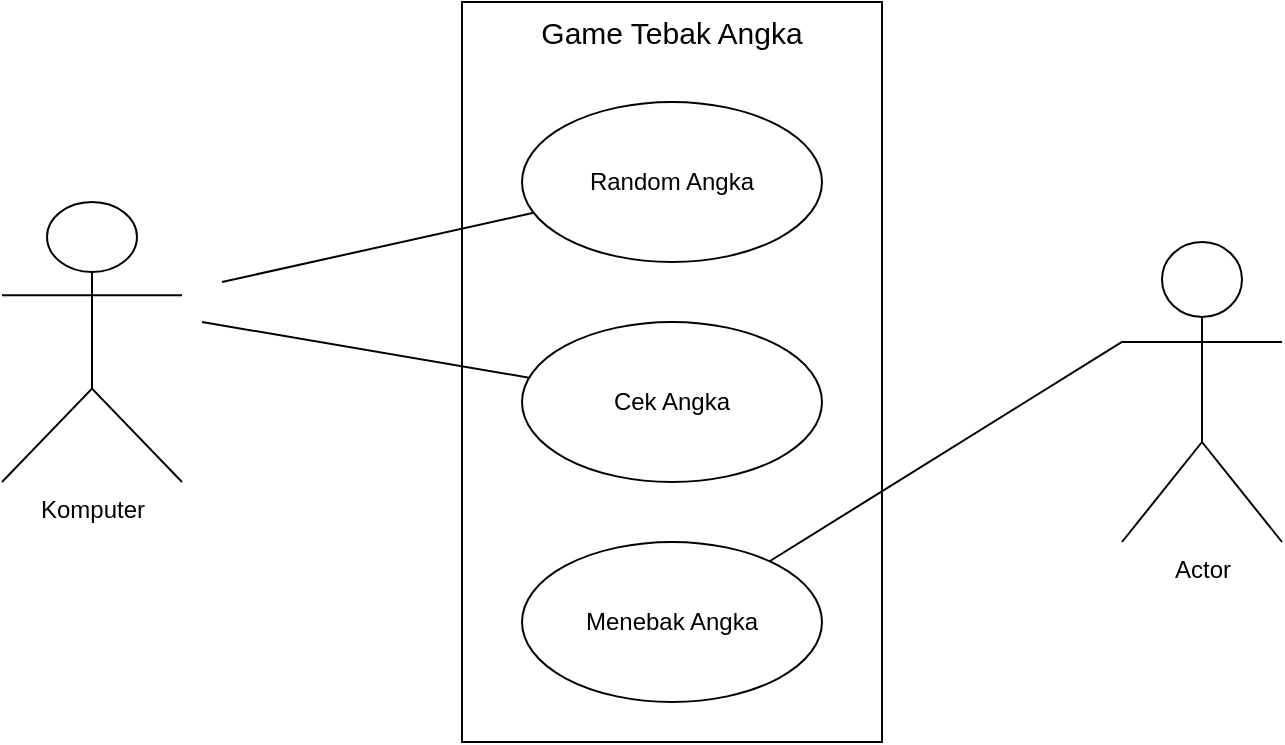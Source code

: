 <mxfile version="21.6.9" type="github">
  <diagram name="Page-1" id="cV0mXlM9j1voREs1f-9V">
    <mxGraphModel dx="954" dy="610" grid="1" gridSize="10" guides="1" tooltips="1" connect="1" arrows="1" fold="1" page="1" pageScale="1" pageWidth="850" pageHeight="1100" math="0" shadow="0">
      <root>
        <mxCell id="0" />
        <mxCell id="1" parent="0" />
        <mxCell id="OmxPkuFUuLX8sdg7IajG-1" value="Game Tebak Angka" style="rounded=0;whiteSpace=wrap;html=1;verticalAlign=top;fontSize=15;" vertex="1" parent="1">
          <mxGeometry x="350" y="310" width="210" height="370" as="geometry" />
        </mxCell>
        <mxCell id="OmxPkuFUuLX8sdg7IajG-4" value="Random Angka" style="ellipse;whiteSpace=wrap;html=1;" vertex="1" parent="1">
          <mxGeometry x="380" y="360" width="150" height="80" as="geometry" />
        </mxCell>
        <mxCell id="OmxPkuFUuLX8sdg7IajG-5" value="Menebak Angka" style="ellipse;whiteSpace=wrap;html=1;" vertex="1" parent="1">
          <mxGeometry x="380" y="580" width="150" height="80" as="geometry" />
        </mxCell>
        <mxCell id="OmxPkuFUuLX8sdg7IajG-6" value="Cek Angka" style="ellipse;whiteSpace=wrap;html=1;" vertex="1" parent="1">
          <mxGeometry x="380" y="470" width="150" height="80" as="geometry" />
        </mxCell>
        <mxCell id="OmxPkuFUuLX8sdg7IajG-7" value="Komputer" style="shape=umlActor;verticalLabelPosition=bottom;verticalAlign=top;html=1;outlineConnect=0;" vertex="1" parent="1">
          <mxGeometry x="120" y="410" width="90" height="140" as="geometry" />
        </mxCell>
        <mxCell id="OmxPkuFUuLX8sdg7IajG-8" value="Actor" style="shape=umlActor;verticalLabelPosition=bottom;verticalAlign=top;html=1;outlineConnect=0;" vertex="1" parent="1">
          <mxGeometry x="680" y="430" width="80" height="150" as="geometry" />
        </mxCell>
        <mxCell id="OmxPkuFUuLX8sdg7IajG-13" value="" style="endArrow=none;html=1;rounded=0;" edge="1" parent="1" target="OmxPkuFUuLX8sdg7IajG-4">
          <mxGeometry width="50" height="50" relative="1" as="geometry">
            <mxPoint x="230" y="450" as="sourcePoint" />
            <mxPoint x="450" y="480" as="targetPoint" />
          </mxGeometry>
        </mxCell>
        <mxCell id="OmxPkuFUuLX8sdg7IajG-14" value="" style="endArrow=none;html=1;rounded=0;" edge="1" parent="1" target="OmxPkuFUuLX8sdg7IajG-6">
          <mxGeometry width="50" height="50" relative="1" as="geometry">
            <mxPoint x="220" y="470" as="sourcePoint" />
            <mxPoint x="450" y="480" as="targetPoint" />
          </mxGeometry>
        </mxCell>
        <mxCell id="OmxPkuFUuLX8sdg7IajG-15" value="" style="endArrow=none;html=1;rounded=0;exitX=0;exitY=0.333;exitDx=0;exitDy=0;exitPerimeter=0;" edge="1" parent="1" source="OmxPkuFUuLX8sdg7IajG-8" target="OmxPkuFUuLX8sdg7IajG-5">
          <mxGeometry width="50" height="50" relative="1" as="geometry">
            <mxPoint x="400" y="530" as="sourcePoint" />
            <mxPoint x="450" y="480" as="targetPoint" />
          </mxGeometry>
        </mxCell>
      </root>
    </mxGraphModel>
  </diagram>
</mxfile>

